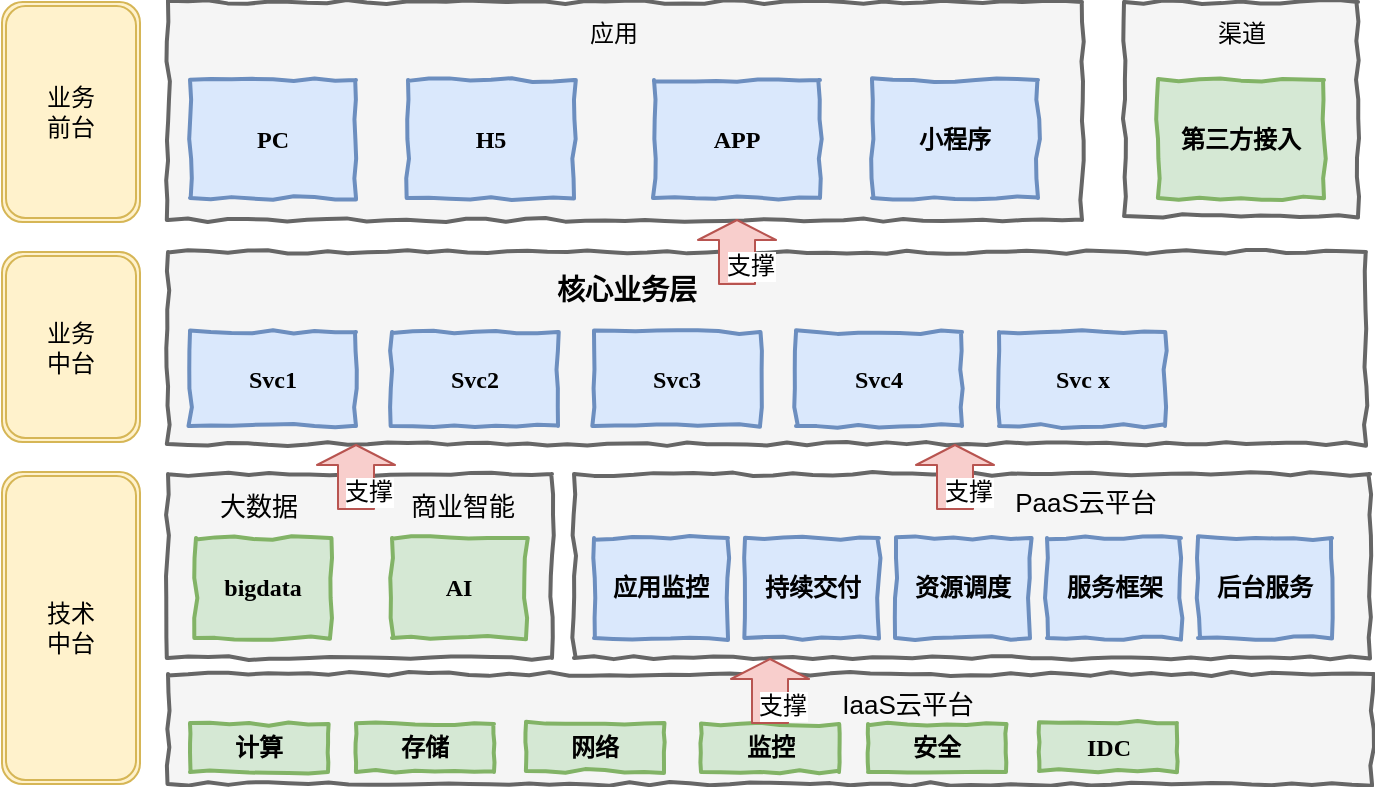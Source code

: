<mxfile version="10.4.9" type="github"><diagram id="UUh0lZhF8g0YfZrAs-4L" name="第 1 页"><mxGraphModel dx="642" dy="365" grid="0" gridSize="10" guides="1" tooltips="1" connect="1" arrows="1" fold="1" page="1" pageScale="1" pageWidth="1111100" pageHeight="11111100" math="0" shadow="0"><root><mxCell id="0"/><mxCell id="1" parent="0"/><mxCell id="AWyoGYumxrdGjjmtXqVZ-1" value="" style="html=1;whiteSpace=wrap;comic=1;strokeWidth=2;fontFamily=Comic Sans MS;fontStyle=1;fillColor=#f5f5f5;strokeColor=#666666;fontColor=#333333;" vertex="1" parent="1"><mxGeometry x="194" y="114" width="457" height="109" as="geometry"/></mxCell><mxCell id="AWyoGYumxrdGjjmtXqVZ-2" value="应用" style="text;html=1;strokeColor=none;fillColor=none;align=center;verticalAlign=middle;whiteSpace=wrap;rounded=0;" vertex="1" parent="1"><mxGeometry x="397" y="120" width="40" height="20" as="geometry"/></mxCell><mxCell id="AWyoGYumxrdGjjmtXqVZ-3" value="PC" style="html=1;whiteSpace=wrap;comic=1;strokeWidth=2;fontFamily=Comic Sans MS;fontStyle=1;fillColor=#dae8fc;strokeColor=#6c8ebf;" vertex="1" parent="1"><mxGeometry x="205" y="153" width="83" height="59" as="geometry"/></mxCell><mxCell id="AWyoGYumxrdGjjmtXqVZ-4" value="H5" style="html=1;whiteSpace=wrap;comic=1;strokeWidth=2;fontFamily=Comic Sans MS;fontStyle=1;fillColor=#dae8fc;strokeColor=#6c8ebf;" vertex="1" parent="1"><mxGeometry x="314" y="153" width="83" height="59" as="geometry"/></mxCell><mxCell id="AWyoGYumxrdGjjmtXqVZ-5" value="APP" style="html=1;whiteSpace=wrap;comic=1;strokeWidth=2;fontFamily=Comic Sans MS;fontStyle=1;fillColor=#dae8fc;strokeColor=#6c8ebf;" vertex="1" parent="1"><mxGeometry x="437" y="153" width="83" height="59" as="geometry"/></mxCell><mxCell id="AWyoGYumxrdGjjmtXqVZ-6" value="小程序" style="html=1;whiteSpace=wrap;comic=1;strokeWidth=2;fontFamily=Comic Sans MS;fontStyle=1;fillColor=#dae8fc;strokeColor=#6c8ebf;" vertex="1" parent="1"><mxGeometry x="546" y="153" width="83" height="59" as="geometry"/></mxCell><mxCell id="AWyoGYumxrdGjjmtXqVZ-7" value="" style="html=1;whiteSpace=wrap;comic=1;strokeWidth=2;fontFamily=Comic Sans MS;fontStyle=1;fillColor=#f5f5f5;strokeColor=#666666;fontColor=#333333;" vertex="1" parent="1"><mxGeometry x="672" y="114" width="117" height="107" as="geometry"/></mxCell><mxCell id="AWyoGYumxrdGjjmtXqVZ-8" value="渠道" style="text;html=1;strokeColor=none;fillColor=none;align=center;verticalAlign=middle;whiteSpace=wrap;rounded=0;" vertex="1" parent="1"><mxGeometry x="710.5" y="120" width="40" height="20" as="geometry"/></mxCell><mxCell id="AWyoGYumxrdGjjmtXqVZ-9" value="第三方接入" style="html=1;whiteSpace=wrap;comic=1;strokeWidth=2;fontFamily=Comic Sans MS;fontStyle=1;fillColor=#d5e8d4;strokeColor=#82b366;" vertex="1" parent="1"><mxGeometry x="689" y="153" width="83" height="59" as="geometry"/></mxCell><mxCell id="AWyoGYumxrdGjjmtXqVZ-10" value="业务&lt;br&gt;前台" style="shape=ext;double=1;rounded=1;whiteSpace=wrap;html=1;fillColor=#fff2cc;strokeColor=#d6b656;" vertex="1" parent="1"><mxGeometry x="111" y="114" width="69" height="110" as="geometry"/></mxCell><mxCell id="AWyoGYumxrdGjjmtXqVZ-11" value="" style="html=1;whiteSpace=wrap;comic=1;strokeWidth=2;fontFamily=Comic Sans MS;fontStyle=1;fillColor=#f5f5f5;strokeColor=#666666;fontColor=#333333;" vertex="1" parent="1"><mxGeometry x="194" y="239" width="599" height="96" as="geometry"/></mxCell><mxCell id="AWyoGYumxrdGjjmtXqVZ-12" value="" style="shape=flexArrow;endArrow=classic;html=1;fillColor=#f8cecc;strokeColor=#b85450;width=18;endSize=3;" edge="1" parent="1"><mxGeometry width="50" height="50" relative="1" as="geometry"><mxPoint x="478.5" y="255.5" as="sourcePoint"/><mxPoint x="478.5" y="222.5" as="targetPoint"/></mxGeometry></mxCell><mxCell id="AWyoGYumxrdGjjmtXqVZ-13" value="支撑" style="text;html=1;resizable=0;points=[];align=center;verticalAlign=middle;labelBackgroundColor=#ffffff;" vertex="1" connectable="0" parent="AWyoGYumxrdGjjmtXqVZ-12"><mxGeometry x="-0.364" y="-5" relative="1" as="geometry"><mxPoint x="1" y="1" as="offset"/></mxGeometry></mxCell><mxCell id="AWyoGYumxrdGjjmtXqVZ-15" value="Svc1" style="html=1;whiteSpace=wrap;comic=1;strokeWidth=2;fontFamily=Comic Sans MS;fontStyle=1;fillColor=#dae8fc;strokeColor=#6c8ebf;" vertex="1" parent="1"><mxGeometry x="205" y="279" width="83" height="47" as="geometry"/></mxCell><mxCell id="AWyoGYumxrdGjjmtXqVZ-16" value="&lt;font style=&quot;font-size: 14px&quot;&gt;核心业务层&lt;/font&gt;" style="text;strokeColor=none;fillColor=none;html=1;fontSize=18;fontStyle=1;verticalAlign=middle;align=center;" vertex="1" parent="1"><mxGeometry x="383" y="247" width="79" height="20" as="geometry"/></mxCell><mxCell id="AWyoGYumxrdGjjmtXqVZ-17" value="Svc2" style="html=1;whiteSpace=wrap;comic=1;strokeWidth=2;fontFamily=Comic Sans MS;fontStyle=1;fillColor=#dae8fc;strokeColor=#6c8ebf;" vertex="1" parent="1"><mxGeometry x="306" y="279" width="83" height="47" as="geometry"/></mxCell><mxCell id="AWyoGYumxrdGjjmtXqVZ-18" value="Svc3" style="html=1;whiteSpace=wrap;comic=1;strokeWidth=2;fontFamily=Comic Sans MS;fontStyle=1;fillColor=#dae8fc;strokeColor=#6c8ebf;" vertex="1" parent="1"><mxGeometry x="407" y="279" width="83" height="47" as="geometry"/></mxCell><mxCell id="AWyoGYumxrdGjjmtXqVZ-19" value="Svc4" style="html=1;whiteSpace=wrap;comic=1;strokeWidth=2;fontFamily=Comic Sans MS;fontStyle=1;fillColor=#dae8fc;strokeColor=#6c8ebf;" vertex="1" parent="1"><mxGeometry x="508" y="279" width="83" height="47" as="geometry"/></mxCell><mxCell id="AWyoGYumxrdGjjmtXqVZ-20" value="Svc x" style="html=1;whiteSpace=wrap;comic=1;strokeWidth=2;fontFamily=Comic Sans MS;fontStyle=1;fillColor=#dae8fc;strokeColor=#6c8ebf;" vertex="1" parent="1"><mxGeometry x="609.5" y="279" width="83" height="47" as="geometry"/></mxCell><mxCell id="AWyoGYumxrdGjjmtXqVZ-22" value="业务&lt;br&gt;中台&lt;br&gt;" style="shape=ext;double=1;rounded=1;whiteSpace=wrap;html=1;fillColor=#fff2cc;strokeColor=#d6b656;" vertex="1" parent="1"><mxGeometry x="111" y="239" width="69" height="95" as="geometry"/></mxCell><mxCell id="AWyoGYumxrdGjjmtXqVZ-23" value="" style="html=1;whiteSpace=wrap;comic=1;strokeWidth=2;fontFamily=Comic Sans MS;fontStyle=1;fillColor=#f5f5f5;strokeColor=#666666;fontColor=#333333;" vertex="1" parent="1"><mxGeometry x="194" y="350" width="192" height="92" as="geometry"/></mxCell><mxCell id="AWyoGYumxrdGjjmtXqVZ-24" value="" style="shape=flexArrow;endArrow=classic;html=1;fillColor=#f8cecc;strokeColor=#b85450;width=18;endSize=3;" edge="1" parent="1"><mxGeometry width="50" height="50" relative="1" as="geometry"><mxPoint x="288" y="368" as="sourcePoint"/><mxPoint x="288" y="335" as="targetPoint"/></mxGeometry></mxCell><mxCell id="AWyoGYumxrdGjjmtXqVZ-25" value="支撑" style="text;html=1;resizable=0;points=[];align=center;verticalAlign=middle;labelBackgroundColor=#ffffff;" vertex="1" connectable="0" parent="AWyoGYumxrdGjjmtXqVZ-24"><mxGeometry x="-0.364" y="-5" relative="1" as="geometry"><mxPoint x="1" y="1" as="offset"/></mxGeometry></mxCell><mxCell id="AWyoGYumxrdGjjmtXqVZ-26" value="bigdata" style="html=1;whiteSpace=wrap;comic=1;strokeWidth=2;fontFamily=Comic Sans MS;fontStyle=1;fillColor=#d5e8d4;strokeColor=#82b366;" vertex="1" parent="1"><mxGeometry x="208" y="382" width="67" height="50" as="geometry"/></mxCell><mxCell id="AWyoGYumxrdGjjmtXqVZ-27" value="AI" style="html=1;whiteSpace=wrap;comic=1;strokeWidth=2;fontFamily=Comic Sans MS;fontStyle=1;fillColor=#d5e8d4;strokeColor=#82b366;" vertex="1" parent="1"><mxGeometry x="306" y="382" width="67" height="50" as="geometry"/></mxCell><mxCell id="AWyoGYumxrdGjjmtXqVZ-28" value="大数据" style="text;html=1;strokeColor=none;fillColor=none;align=center;verticalAlign=middle;whiteSpace=wrap;rounded=0;fontSize=13;" vertex="1" parent="1"><mxGeometry x="208" y="356" width="63" height="20" as="geometry"/></mxCell><mxCell id="AWyoGYumxrdGjjmtXqVZ-29" value="商业智能" style="text;html=1;strokeColor=none;fillColor=none;align=center;verticalAlign=middle;whiteSpace=wrap;rounded=0;fontSize=13;" vertex="1" parent="1"><mxGeometry x="310" y="356" width="63" height="20" as="geometry"/></mxCell><mxCell id="AWyoGYumxrdGjjmtXqVZ-30" value="" style="html=1;whiteSpace=wrap;comic=1;strokeWidth=2;fontFamily=Comic Sans MS;fontStyle=1;fillColor=#f5f5f5;strokeColor=#666666;fontColor=#333333;" vertex="1" parent="1"><mxGeometry x="397" y="350" width="398" height="92" as="geometry"/></mxCell><mxCell id="AWyoGYumxrdGjjmtXqVZ-31" value="" style="shape=flexArrow;endArrow=classic;html=1;fillColor=#f8cecc;strokeColor=#b85450;width=18;endSize=3;" edge="1" parent="1"><mxGeometry width="50" height="50" relative="1" as="geometry"><mxPoint x="587.5" y="368" as="sourcePoint"/><mxPoint x="587.5" y="335" as="targetPoint"/></mxGeometry></mxCell><mxCell id="AWyoGYumxrdGjjmtXqVZ-32" value="支撑" style="text;html=1;resizable=0;points=[];align=center;verticalAlign=middle;labelBackgroundColor=#ffffff;" vertex="1" connectable="0" parent="AWyoGYumxrdGjjmtXqVZ-31"><mxGeometry x="-0.364" y="-5" relative="1" as="geometry"><mxPoint x="1" y="1" as="offset"/></mxGeometry></mxCell><UserObject label="PaaS云平台" placeholders="1" name="Variable" id="AWyoGYumxrdGjjmtXqVZ-33"><mxCell style="text;html=1;strokeColor=none;fillColor=none;align=center;verticalAlign=middle;whiteSpace=wrap;overflow=hidden;fontSize=13;" vertex="1" parent="1"><mxGeometry x="613" y="354" width="80" height="20" as="geometry"/></mxCell></UserObject><mxCell id="AWyoGYumxrdGjjmtXqVZ-34" value="应用监控" style="html=1;whiteSpace=wrap;comic=1;strokeWidth=2;fontFamily=Comic Sans MS;fontStyle=1;fillColor=#dae8fc;strokeColor=#6c8ebf;" vertex="1" parent="1"><mxGeometry x="407" y="382" width="67" height="50" as="geometry"/></mxCell><mxCell id="AWyoGYumxrdGjjmtXqVZ-35" value="持续交付" style="html=1;whiteSpace=wrap;comic=1;strokeWidth=2;fontFamily=Comic Sans MS;fontStyle=1;fillColor=#dae8fc;strokeColor=#6c8ebf;" vertex="1" parent="1"><mxGeometry x="482.5" y="382" width="67" height="50" as="geometry"/></mxCell><mxCell id="AWyoGYumxrdGjjmtXqVZ-36" value="资源调度" style="html=1;whiteSpace=wrap;comic=1;strokeWidth=2;fontFamily=Comic Sans MS;fontStyle=1;fillColor=#dae8fc;strokeColor=#6c8ebf;" vertex="1" parent="1"><mxGeometry x="558" y="382" width="67" height="50" as="geometry"/></mxCell><mxCell id="AWyoGYumxrdGjjmtXqVZ-37" value="服务框架" style="html=1;whiteSpace=wrap;comic=1;strokeWidth=2;fontFamily=Comic Sans MS;fontStyle=1;fillColor=#dae8fc;strokeColor=#6c8ebf;" vertex="1" parent="1"><mxGeometry x="633.5" y="382" width="67" height="50" as="geometry"/></mxCell><mxCell id="AWyoGYumxrdGjjmtXqVZ-38" value="后台服务&lt;br&gt;" style="html=1;whiteSpace=wrap;comic=1;strokeWidth=2;fontFamily=Comic Sans MS;fontStyle=1;fillColor=#dae8fc;strokeColor=#6c8ebf;" vertex="1" parent="1"><mxGeometry x="709" y="382" width="67" height="50" as="geometry"/></mxCell><mxCell id="AWyoGYumxrdGjjmtXqVZ-39" value="" style="html=1;whiteSpace=wrap;comic=1;strokeWidth=2;fontFamily=Comic Sans MS;fontStyle=1;fillColor=#f5f5f5;strokeColor=#666666;fontColor=#333333;" vertex="1" parent="1"><mxGeometry x="194" y="450" width="602" height="55" as="geometry"/></mxCell><UserObject label="IaaS云平台" placeholders="1" name="Variable" id="AWyoGYumxrdGjjmtXqVZ-42"><mxCell style="text;html=1;strokeColor=none;fillColor=none;align=center;verticalAlign=middle;whiteSpace=wrap;overflow=hidden;fontSize=13;" vertex="1" parent="1"><mxGeometry x="524" y="454.5" width="80" height="20" as="geometry"/></mxCell></UserObject><mxCell id="AWyoGYumxrdGjjmtXqVZ-43" value="计算" style="html=1;whiteSpace=wrap;comic=1;strokeWidth=2;fontFamily=Comic Sans MS;fontStyle=1;fillColor=#d5e8d4;strokeColor=#82b366;" vertex="1" parent="1"><mxGeometry x="205" y="475" width="69" height="24" as="geometry"/></mxCell><mxCell id="AWyoGYumxrdGjjmtXqVZ-44" value="存储" style="html=1;whiteSpace=wrap;comic=1;strokeWidth=2;fontFamily=Comic Sans MS;fontStyle=1;fillColor=#d5e8d4;strokeColor=#82b366;" vertex="1" parent="1"><mxGeometry x="288" y="475" width="69" height="24" as="geometry"/></mxCell><mxCell id="AWyoGYumxrdGjjmtXqVZ-45" value="网络" style="html=1;whiteSpace=wrap;comic=1;strokeWidth=2;fontFamily=Comic Sans MS;fontStyle=1;fillColor=#d5e8d4;strokeColor=#82b366;" vertex="1" parent="1"><mxGeometry x="373" y="474.5" width="69" height="24" as="geometry"/></mxCell><mxCell id="AWyoGYumxrdGjjmtXqVZ-46" value="监控" style="html=1;whiteSpace=wrap;comic=1;strokeWidth=2;fontFamily=Comic Sans MS;fontStyle=1;fillColor=#d5e8d4;strokeColor=#82b366;" vertex="1" parent="1"><mxGeometry x="460.5" y="475" width="69" height="24" as="geometry"/></mxCell><mxCell id="AWyoGYumxrdGjjmtXqVZ-47" value="安全" style="html=1;whiteSpace=wrap;comic=1;strokeWidth=2;fontFamily=Comic Sans MS;fontStyle=1;fillColor=#d5e8d4;strokeColor=#82b366;" vertex="1" parent="1"><mxGeometry x="544" y="475" width="69" height="24" as="geometry"/></mxCell><mxCell id="AWyoGYumxrdGjjmtXqVZ-40" value="" style="shape=flexArrow;endArrow=classic;html=1;fillColor=#f8cecc;strokeColor=#b85450;width=18;endSize=3;" edge="1" parent="1"><mxGeometry width="50" height="50" relative="1" as="geometry"><mxPoint x="495" y="475" as="sourcePoint"/><mxPoint x="495" y="442" as="targetPoint"/></mxGeometry></mxCell><mxCell id="AWyoGYumxrdGjjmtXqVZ-41" value="支撑" style="text;html=1;resizable=0;points=[];align=center;verticalAlign=middle;labelBackgroundColor=#ffffff;" vertex="1" connectable="0" parent="AWyoGYumxrdGjjmtXqVZ-40"><mxGeometry x="-0.364" y="-5" relative="1" as="geometry"><mxPoint x="1" y="1" as="offset"/></mxGeometry></mxCell><mxCell id="AWyoGYumxrdGjjmtXqVZ-48" value="IDC" style="html=1;whiteSpace=wrap;comic=1;strokeWidth=2;fontFamily=Comic Sans MS;fontStyle=1;fillColor=#d5e8d4;strokeColor=#82b366;" vertex="1" parent="1"><mxGeometry x="629.5" y="474.5" width="69" height="24" as="geometry"/></mxCell><mxCell id="AWyoGYumxrdGjjmtXqVZ-49" value="技术&lt;br&gt;中台&lt;br&gt;" style="shape=ext;double=1;rounded=1;whiteSpace=wrap;html=1;fillColor=#fff2cc;strokeColor=#d6b656;" vertex="1" parent="1"><mxGeometry x="111" y="349" width="69" height="156" as="geometry"/></mxCell></root></mxGraphModel></diagram></mxfile>
